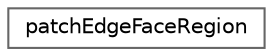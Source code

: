 digraph "Graphical Class Hierarchy"
{
 // LATEX_PDF_SIZE
  bgcolor="transparent";
  edge [fontname=Helvetica,fontsize=10,labelfontname=Helvetica,labelfontsize=10];
  node [fontname=Helvetica,fontsize=10,shape=box,height=0.2,width=0.4];
  rankdir="LR";
  Node0 [id="Node000000",label="patchEdgeFaceRegion",height=0.2,width=0.4,color="grey40", fillcolor="white", style="filled",URL="$classFoam_1_1patchEdgeFaceRegion.html",tooltip="Transport of region for use in PatchEdgeFaceWave."];
}
